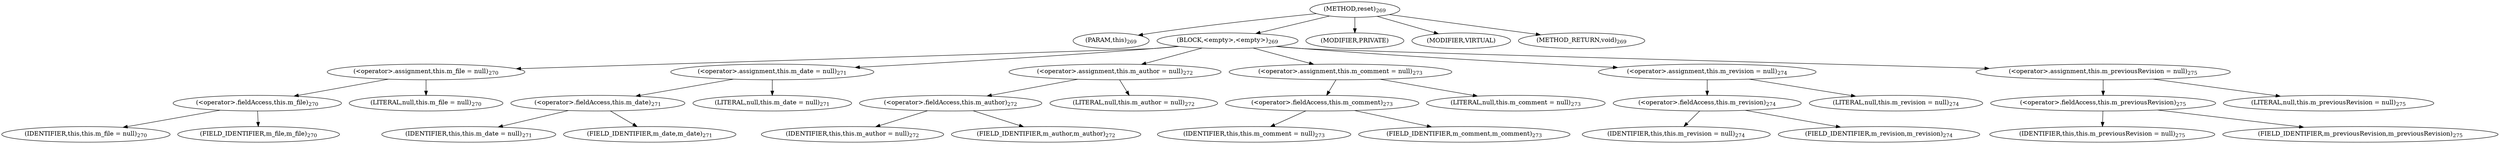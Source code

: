 digraph "reset" {  
"502" [label = <(METHOD,reset)<SUB>269</SUB>> ]
"503" [label = <(PARAM,this)<SUB>269</SUB>> ]
"504" [label = <(BLOCK,&lt;empty&gt;,&lt;empty&gt;)<SUB>269</SUB>> ]
"505" [label = <(&lt;operator&gt;.assignment,this.m_file = null)<SUB>270</SUB>> ]
"506" [label = <(&lt;operator&gt;.fieldAccess,this.m_file)<SUB>270</SUB>> ]
"507" [label = <(IDENTIFIER,this,this.m_file = null)<SUB>270</SUB>> ]
"508" [label = <(FIELD_IDENTIFIER,m_file,m_file)<SUB>270</SUB>> ]
"509" [label = <(LITERAL,null,this.m_file = null)<SUB>270</SUB>> ]
"510" [label = <(&lt;operator&gt;.assignment,this.m_date = null)<SUB>271</SUB>> ]
"511" [label = <(&lt;operator&gt;.fieldAccess,this.m_date)<SUB>271</SUB>> ]
"512" [label = <(IDENTIFIER,this,this.m_date = null)<SUB>271</SUB>> ]
"513" [label = <(FIELD_IDENTIFIER,m_date,m_date)<SUB>271</SUB>> ]
"514" [label = <(LITERAL,null,this.m_date = null)<SUB>271</SUB>> ]
"515" [label = <(&lt;operator&gt;.assignment,this.m_author = null)<SUB>272</SUB>> ]
"516" [label = <(&lt;operator&gt;.fieldAccess,this.m_author)<SUB>272</SUB>> ]
"517" [label = <(IDENTIFIER,this,this.m_author = null)<SUB>272</SUB>> ]
"518" [label = <(FIELD_IDENTIFIER,m_author,m_author)<SUB>272</SUB>> ]
"519" [label = <(LITERAL,null,this.m_author = null)<SUB>272</SUB>> ]
"520" [label = <(&lt;operator&gt;.assignment,this.m_comment = null)<SUB>273</SUB>> ]
"521" [label = <(&lt;operator&gt;.fieldAccess,this.m_comment)<SUB>273</SUB>> ]
"522" [label = <(IDENTIFIER,this,this.m_comment = null)<SUB>273</SUB>> ]
"523" [label = <(FIELD_IDENTIFIER,m_comment,m_comment)<SUB>273</SUB>> ]
"524" [label = <(LITERAL,null,this.m_comment = null)<SUB>273</SUB>> ]
"525" [label = <(&lt;operator&gt;.assignment,this.m_revision = null)<SUB>274</SUB>> ]
"526" [label = <(&lt;operator&gt;.fieldAccess,this.m_revision)<SUB>274</SUB>> ]
"527" [label = <(IDENTIFIER,this,this.m_revision = null)<SUB>274</SUB>> ]
"528" [label = <(FIELD_IDENTIFIER,m_revision,m_revision)<SUB>274</SUB>> ]
"529" [label = <(LITERAL,null,this.m_revision = null)<SUB>274</SUB>> ]
"530" [label = <(&lt;operator&gt;.assignment,this.m_previousRevision = null)<SUB>275</SUB>> ]
"531" [label = <(&lt;operator&gt;.fieldAccess,this.m_previousRevision)<SUB>275</SUB>> ]
"532" [label = <(IDENTIFIER,this,this.m_previousRevision = null)<SUB>275</SUB>> ]
"533" [label = <(FIELD_IDENTIFIER,m_previousRevision,m_previousRevision)<SUB>275</SUB>> ]
"534" [label = <(LITERAL,null,this.m_previousRevision = null)<SUB>275</SUB>> ]
"535" [label = <(MODIFIER,PRIVATE)> ]
"536" [label = <(MODIFIER,VIRTUAL)> ]
"537" [label = <(METHOD_RETURN,void)<SUB>269</SUB>> ]
  "502" -> "503" 
  "502" -> "504" 
  "502" -> "535" 
  "502" -> "536" 
  "502" -> "537" 
  "504" -> "505" 
  "504" -> "510" 
  "504" -> "515" 
  "504" -> "520" 
  "504" -> "525" 
  "504" -> "530" 
  "505" -> "506" 
  "505" -> "509" 
  "506" -> "507" 
  "506" -> "508" 
  "510" -> "511" 
  "510" -> "514" 
  "511" -> "512" 
  "511" -> "513" 
  "515" -> "516" 
  "515" -> "519" 
  "516" -> "517" 
  "516" -> "518" 
  "520" -> "521" 
  "520" -> "524" 
  "521" -> "522" 
  "521" -> "523" 
  "525" -> "526" 
  "525" -> "529" 
  "526" -> "527" 
  "526" -> "528" 
  "530" -> "531" 
  "530" -> "534" 
  "531" -> "532" 
  "531" -> "533" 
}
